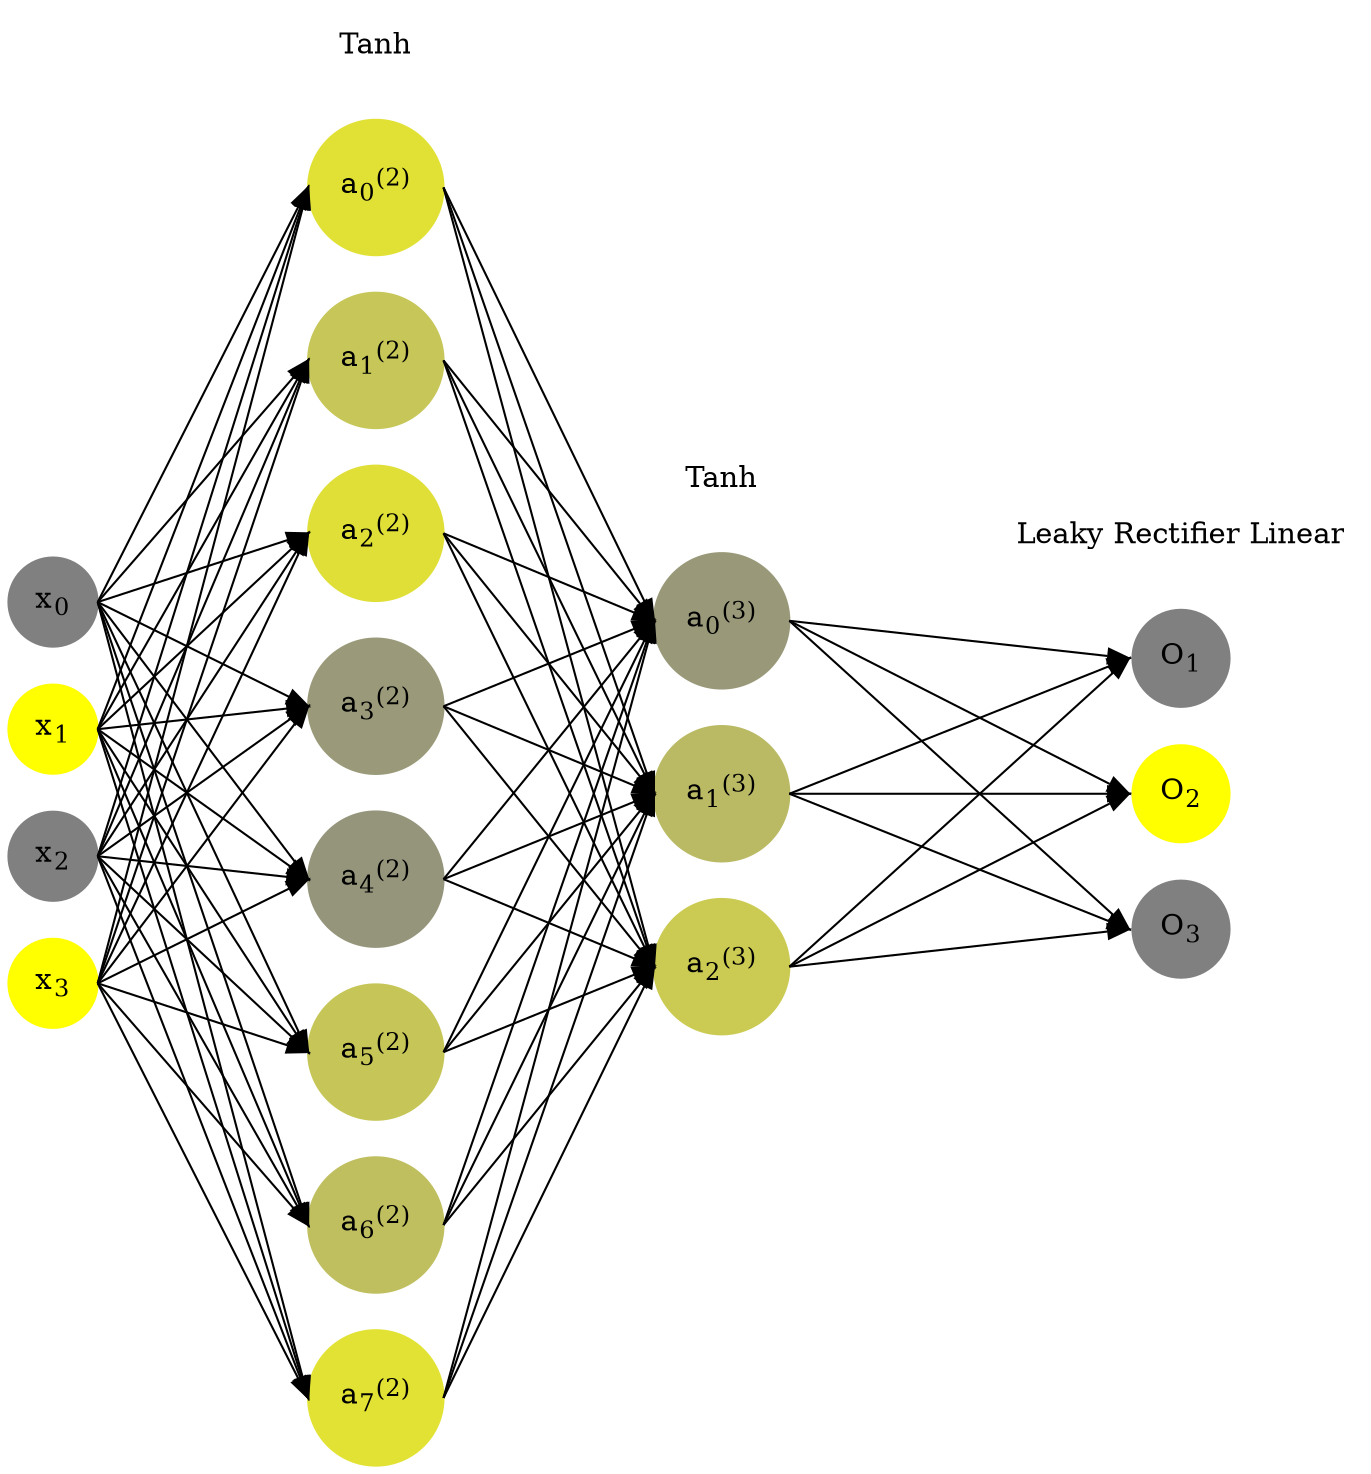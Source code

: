 digraph G {
	rankdir = LR;
	splines=false;
	edge[style=invis];
	ranksep= 1.4;
	{
	node [shape=circle, color="0.1667, 0.0, 0.5", style=filled, fillcolor="0.1667, 0.0, 0.5"];
	x0 [label=<x<sub>0</sub>>];
	}
	{
	node [shape=circle, color="0.1667, 1.0, 1.0", style=filled, fillcolor="0.1667, 1.0, 1.0"];
	x1 [label=<x<sub>1</sub>>];
	}
	{
	node [shape=circle, color="0.1667, 0.0, 0.5", style=filled, fillcolor="0.1667, 0.0, 0.5"];
	x2 [label=<x<sub>2</sub>>];
	}
	{
	node [shape=circle, color="0.1667, 1.0, 1.0", style=filled, fillcolor="0.1667, 1.0, 1.0"];
	x3 [label=<x<sub>3</sub>>];
	}
	{
	node [shape=circle, color="0.1667, 0.762173, 0.881087", style=filled, fillcolor="0.1667, 0.762173, 0.881087"];
	a02 [label=<a<sub>0</sub><sup>(2)</sup>>];
	}
	{
	node [shape=circle, color="0.1667, 0.551363, 0.775681", style=filled, fillcolor="0.1667, 0.551363, 0.775681"];
	a12 [label=<a<sub>1</sub><sup>(2)</sup>>];
	}
	{
	node [shape=circle, color="0.1667, 0.748811, 0.874405", style=filled, fillcolor="0.1667, 0.748811, 0.874405"];
	a22 [label=<a<sub>2</sub><sup>(2)</sup>>];
	}
	{
	node [shape=circle, color="0.1667, 0.203847, 0.601924", style=filled, fillcolor="0.1667, 0.203847, 0.601924"];
	a32 [label=<a<sub>3</sub><sup>(2)</sup>>];
	}
	{
	node [shape=circle, color="0.1667, 0.167914, 0.583957", style=filled, fillcolor="0.1667, 0.167914, 0.583957"];
	a42 [label=<a<sub>4</sub><sup>(2)</sup>>];
	}
	{
	node [shape=circle, color="0.1667, 0.554124, 0.777062", style=filled, fillcolor="0.1667, 0.554124, 0.777062"];
	a52 [label=<a<sub>5</sub><sup>(2)</sup>>];
	}
	{
	node [shape=circle, color="0.1667, 0.499382, 0.749691", style=filled, fillcolor="0.1667, 0.499382, 0.749691"];
	a62 [label=<a<sub>6</sub><sup>(2)</sup>>];
	}
	{
	node [shape=circle, color="0.1667, 0.770071, 0.885036", style=filled, fillcolor="0.1667, 0.770071, 0.885036"];
	a72 [label=<a<sub>7</sub><sup>(2)</sup>>];
	}
	{
	node [shape=circle, color="0.1667, 0.199982, 0.599991", style=filled, fillcolor="0.1667, 0.199982, 0.599991"];
	a03 [label=<a<sub>0</sub><sup>(3)</sup>>];
	}
	{
	node [shape=circle, color="0.1667, 0.455556, 0.727778", style=filled, fillcolor="0.1667, 0.455556, 0.727778"];
	a13 [label=<a<sub>1</sub><sup>(3)</sup>>];
	}
	{
	node [shape=circle, color="0.1667, 0.591835, 0.795917", style=filled, fillcolor="0.1667, 0.591835, 0.795917"];
	a23 [label=<a<sub>2</sub><sup>(3)</sup>>];
	}
	{
	node [shape=circle, color="0.1667, 0.0, 0.5", style=filled, fillcolor="0.1667, 0.0, 0.5"];
	O1 [label=<O<sub>1</sub>>];
	}
	{
	node [shape=circle, color="0.1667, 1.0, 1.0", style=filled, fillcolor="0.1667, 1.0, 1.0"];
	O2 [label=<O<sub>2</sub>>];
	}
	{
	node [shape=circle, color="0.1667, 0.0, 0.5", style=filled, fillcolor="0.1667, 0.0, 0.5"];
	O3 [label=<O<sub>3</sub>>];
	}
	{
	rank=same;
	x0->x1->x2->x3;
	}
	{
	rank=same;
	a02->a12->a22->a32->a42->a52->a62->a72;
	}
	{
	rank=same;
	a03->a13->a23;
	}
	{
	rank=same;
	O1->O2->O3;
	}
	l1 [shape=plaintext,label="Tanh"];
	l1->a02;
	{rank=same; l1;a02};
	l2 [shape=plaintext,label="Tanh"];
	l2->a03;
	{rank=same; l2;a03};
	l3 [shape=plaintext,label="Leaky Rectifier Linear"];
	l3->O1;
	{rank=same; l3;O1};
edge[style=solid, tailport=e, headport=w];
	{x0;x1;x2;x3} -> {a02;a12;a22;a32;a42;a52;a62;a72};
	{a02;a12;a22;a32;a42;a52;a62;a72} -> {a03;a13;a23};
	{a03;a13;a23} -> {O1,O2,O3};
}